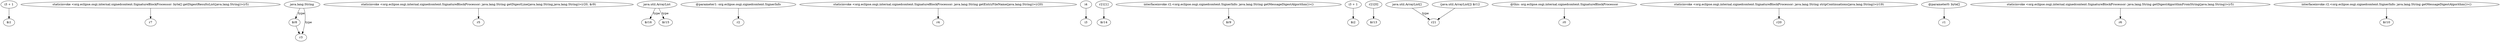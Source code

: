 digraph g {
0[label="i3 + 1"]
1[label="$i1"]
0->1[label=""]
2[label="staticinvoke <org.eclipse.osgi.internal.signedcontent.SignatureBlockProcessor: byte[] getDigestResultsList(java.lang.String)>(r5)"]
3[label="r7"]
2->3[label=""]
4[label="$r8"]
5[label="r3"]
4->5[label=""]
6[label="staticinvoke <org.eclipse.osgi.internal.signedcontent.SignatureBlockProcessor: java.lang.String getDigestLine(java.lang.String,java.lang.String)>(r20, $r9)"]
7[label="r5"]
6->7[label=""]
8[label="java.util.ArrayList"]
9[label="$r16"]
8->9[label="type"]
10[label="@parameter1: org.eclipse.osgi.signedcontent.SignerInfo"]
11[label="r2"]
10->11[label=""]
12[label="staticinvoke <org.eclipse.osgi.internal.signedcontent.SignatureBlockProcessor: java.lang.String getEntryFileName(java.lang.String)>(r20)"]
13[label="r4"]
12->13[label=""]
14[label="i4"]
15[label="i3"]
14->15[label=""]
16[label="r21[1]"]
17[label="$r14"]
16->17[label=""]
18[label="java.lang.String"]
18->4[label="type"]
19[label="interfaceinvoke r2.<org.eclipse.osgi.signedcontent.SignerInfo: java.lang.String getMessageDigestAlgorithm()>()"]
20[label="$r9"]
19->20[label=""]
21[label="$r15"]
8->21[label="type"]
22[label="i3 + 1"]
23[label="$i2"]
22->23[label=""]
24[label="r21[0]"]
25[label="$r13"]
24->25[label=""]
26[label="java.util.ArrayList[]"]
27[label="r21"]
26->27[label="type"]
28[label="@this: org.eclipse.osgi.internal.signedcontent.SignatureBlockProcessor"]
29[label="r0"]
28->29[label=""]
30[label="staticinvoke <org.eclipse.osgi.internal.signedcontent.SignatureBlockProcessor: java.lang.String stripContinuations(java.lang.String)>(r19)"]
31[label="r20"]
30->31[label=""]
32[label="(java.util.ArrayList[]) $r12"]
32->27[label=""]
33[label="@parameter0: byte[]"]
34[label="r1"]
33->34[label=""]
35[label="staticinvoke <org.eclipse.osgi.internal.signedcontent.SignatureBlockProcessor: java.lang.String getDigestAlgorithmFromString(java.lang.String)>(r5)"]
36[label="r6"]
35->36[label=""]
37[label="interfaceinvoke r2.<org.eclipse.osgi.signedcontent.SignerInfo: java.lang.String getMessageDigestAlgorithm()>()"]
38[label="$r10"]
37->38[label=""]
18->5[label="type"]
}
